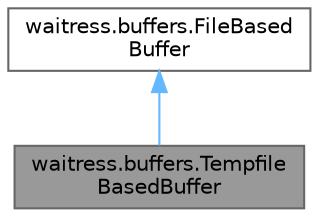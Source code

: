 digraph "waitress.buffers.TempfileBasedBuffer"
{
 // LATEX_PDF_SIZE
  bgcolor="transparent";
  edge [fontname=Helvetica,fontsize=10,labelfontname=Helvetica,labelfontsize=10];
  node [fontname=Helvetica,fontsize=10,shape=box,height=0.2,width=0.4];
  Node1 [id="Node000001",label="waitress.buffers.Tempfile\lBasedBuffer",height=0.2,width=0.4,color="gray40", fillcolor="grey60", style="filled", fontcolor="black",tooltip=" "];
  Node2 -> Node1 [id="edge1_Node000001_Node000002",dir="back",color="steelblue1",style="solid",tooltip=" "];
  Node2 [id="Node000002",label="waitress.buffers.FileBased\lBuffer",height=0.2,width=0.4,color="gray40", fillcolor="white", style="filled",URL="$classwaitress_1_1buffers_1_1_file_based_buffer.html",tooltip=" "];
}
